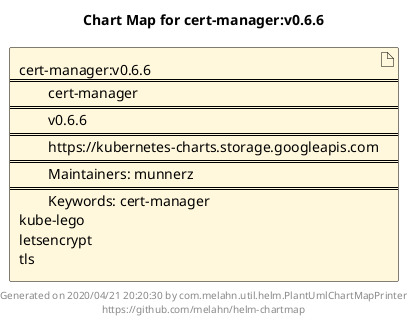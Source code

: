 @startuml
skinparam linetype ortho
skinparam backgroundColor white
skinparam usecaseBorderColor black
skinparam usecaseArrowColor LightSlateGray
skinparam artifactBorderColor black
skinparam artifactArrowColor LightSlateGray

title Chart Map for cert-manager:v0.6.6

'There is one referenced Helm Chart
artifact "cert-manager:v0.6.6\n====\n\tcert-manager\n====\n\tv0.6.6\n====\n\thttps://kubernetes-charts.storage.googleapis.com\n====\n\tMaintainers: munnerz\n====\n\tKeywords: cert-manager\nkube-lego\nletsencrypt\ntls" as cert_manager_v0_6_6 #Cornsilk

'There are 0 referenced Docker Images

'Chart Dependencies

center footer Generated on 2020/04/21 20:20:30 by com.melahn.util.helm.PlantUmlChartMapPrinter\nhttps://github.com/melahn/helm-chartmap
@enduml
